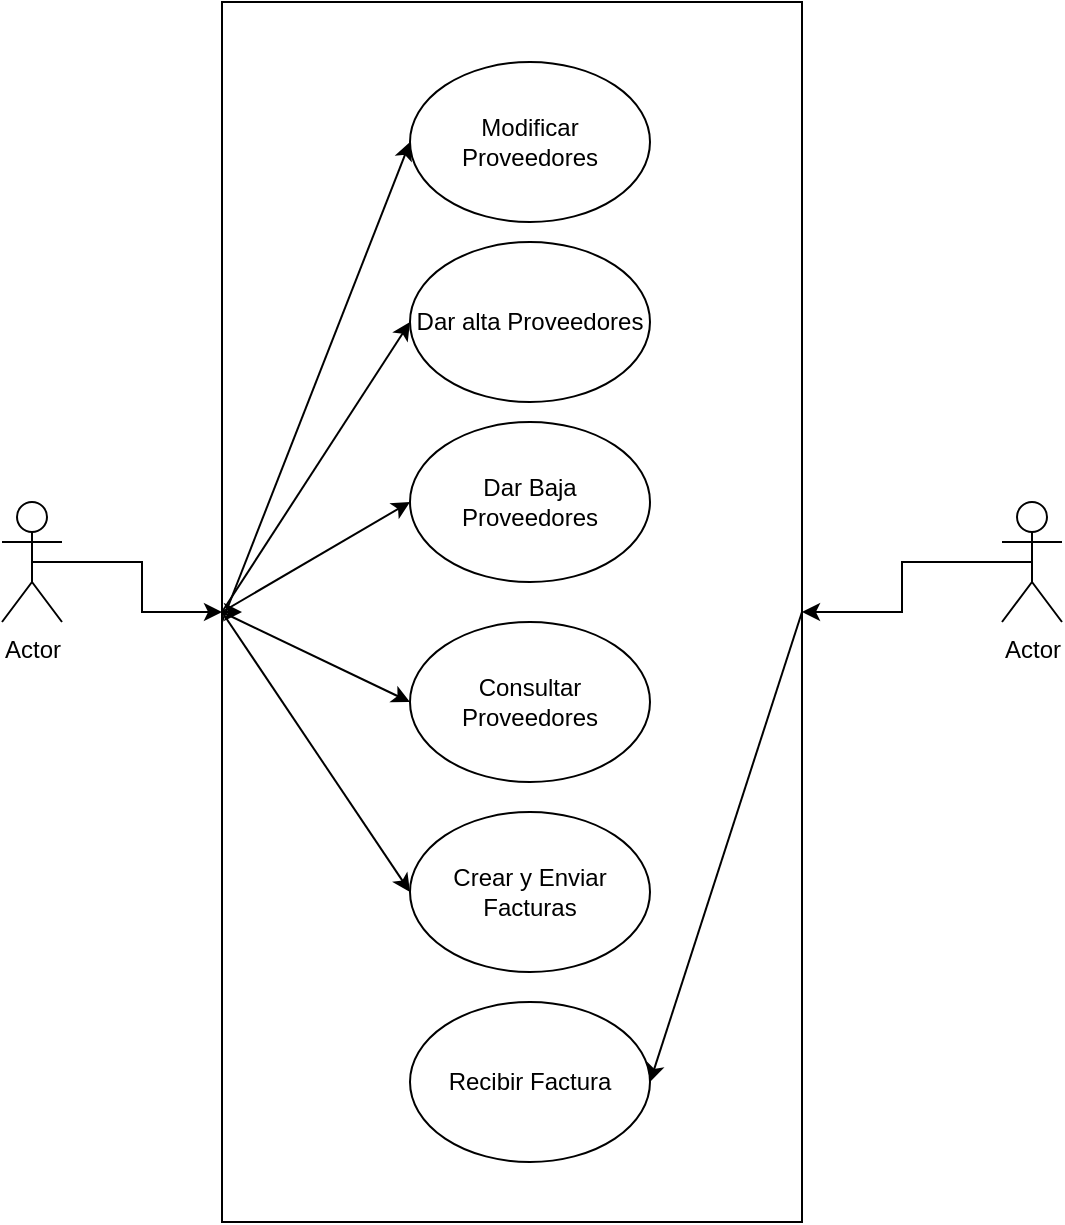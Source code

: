 <mxfile version="12.9.14" type="google"><diagram id="Dq71aOhnqu2eS_KLvls9" name="Page-1"><mxGraphModel dx="1422" dy="713" grid="1" gridSize="10" guides="1" tooltips="1" connect="1" arrows="1" fold="1" page="1" pageScale="1" pageWidth="827" pageHeight="1169" math="0" shadow="0"><root><mxCell id="0"/><mxCell id="1" parent="0"/><mxCell id="-uM-xGQ7O83dfxO5_ZO4-15" style="edgeStyle=orthogonalEdgeStyle;rounded=0;orthogonalLoop=1;jettySize=auto;html=1;exitX=0.5;exitY=0.5;exitDx=0;exitDy=0;exitPerimeter=0;" parent="1" source="-uM-xGQ7O83dfxO5_ZO4-1" target="-uM-xGQ7O83dfxO5_ZO4-8" edge="1"><mxGeometry relative="1" as="geometry"/></mxCell><mxCell id="-uM-xGQ7O83dfxO5_ZO4-1" value="Actor" style="shape=umlActor;verticalLabelPosition=bottom;labelBackgroundColor=#ffffff;verticalAlign=top;html=1;outlineConnect=0;labelBorderColor=none;" parent="1" vertex="1"><mxGeometry x="150" y="350" width="30" height="60" as="geometry"/></mxCell><mxCell id="-uM-xGQ7O83dfxO5_ZO4-21" style="edgeStyle=orthogonalEdgeStyle;rounded=0;orthogonalLoop=1;jettySize=auto;html=1;exitX=0.5;exitY=0.5;exitDx=0;exitDy=0;exitPerimeter=0;" parent="1" source="-uM-xGQ7O83dfxO5_ZO4-2" target="-uM-xGQ7O83dfxO5_ZO4-8" edge="1"><mxGeometry relative="1" as="geometry"/></mxCell><mxCell id="-uM-xGQ7O83dfxO5_ZO4-2" value="Actor" style="shape=umlActor;verticalLabelPosition=bottom;labelBackgroundColor=#ffffff;verticalAlign=top;html=1;outlineConnect=0;" parent="1" vertex="1"><mxGeometry x="650" y="350" width="30" height="60" as="geometry"/></mxCell><mxCell id="LG_7pIV9a2or2_rcOFQ8-9" style="edgeStyle=orthogonalEdgeStyle;rounded=0;orthogonalLoop=1;jettySize=auto;html=1;exitX=0;exitY=0.5;exitDx=0;exitDy=0;" parent="1" source="-uM-xGQ7O83dfxO5_ZO4-8" edge="1"><mxGeometry relative="1" as="geometry"><mxPoint x="270" y="405" as="targetPoint"/></mxGeometry></mxCell><mxCell id="-uM-xGQ7O83dfxO5_ZO4-8" value="" style="rounded=0;whiteSpace=wrap;html=1;fillColor=none;" parent="1" vertex="1"><mxGeometry x="260" y="100" width="290" height="610" as="geometry"/></mxCell><mxCell id="-uM-xGQ7O83dfxO5_ZO4-9" value="Dar Baja Proveedores" style="ellipse;whiteSpace=wrap;html=1;fillColor=none;" parent="1" vertex="1"><mxGeometry x="354" y="310" width="120" height="80" as="geometry"/></mxCell><mxCell id="-uM-xGQ7O83dfxO5_ZO4-10" value="Consultar Proveedores" style="ellipse;whiteSpace=wrap;html=1;fillColor=none;" parent="1" vertex="1"><mxGeometry x="354" y="410" width="120" height="80" as="geometry"/></mxCell><mxCell id="-uM-xGQ7O83dfxO5_ZO4-11" value="Crear y Enviar Facturas" style="ellipse;whiteSpace=wrap;html=1;fillColor=none;" parent="1" vertex="1"><mxGeometry x="354" y="505" width="120" height="80" as="geometry"/></mxCell><mxCell id="-uM-xGQ7O83dfxO5_ZO4-12" value="Recibir Factura" style="ellipse;whiteSpace=wrap;html=1;fillColor=none;" parent="1" vertex="1"><mxGeometry x="354" y="600" width="120" height="80" as="geometry"/></mxCell><mxCell id="-uM-xGQ7O83dfxO5_ZO4-13" value="Modificar Proveedores" style="ellipse;html=1;whiteSpace=wrap;" parent="1" vertex="1"><mxGeometry x="354" y="130" width="120" height="80" as="geometry"/></mxCell><mxCell id="-uM-xGQ7O83dfxO5_ZO4-14" value="Dar alta Proveedores" style="ellipse;whiteSpace=wrap;html=1;fillColor=none;" parent="1" vertex="1"><mxGeometry x="354" y="220" width="120" height="80" as="geometry"/></mxCell><mxCell id="-uM-xGQ7O83dfxO5_ZO4-34" value="" style="endArrow=classic;html=1;exitX=0;exitY=0.5;exitDx=0;exitDy=0;" parent="1" source="-uM-xGQ7O83dfxO5_ZO4-12" edge="1"><mxGeometry width="50" height="50" relative="1" as="geometry"><mxPoint x="140" y="590" as="sourcePoint"/><mxPoint x="354" y="640" as="targetPoint"/><Array as="points"><mxPoint x="354" y="640"/></Array></mxGeometry></mxCell><mxCell id="LG_7pIV9a2or2_rcOFQ8-17" value="" style="endArrow=classic;html=1;exitX=0;exitY=0.5;exitDx=0;exitDy=0;entryX=0;entryY=0.5;entryDx=0;entryDy=0;" parent="1" source="-uM-xGQ7O83dfxO5_ZO4-8" target="-uM-xGQ7O83dfxO5_ZO4-10" edge="1"><mxGeometry width="50" height="50" relative="1" as="geometry"><mxPoint x="390" y="420" as="sourcePoint"/><mxPoint x="440" y="370" as="targetPoint"/></mxGeometry></mxCell><mxCell id="LG_7pIV9a2or2_rcOFQ8-25" value="" style="endArrow=classic;html=1;entryX=0;entryY=0.5;entryDx=0;entryDy=0;exitX=0;exitY=0.5;exitDx=0;exitDy=0;" parent="1" source="-uM-xGQ7O83dfxO5_ZO4-8" target="-uM-xGQ7O83dfxO5_ZO4-11" edge="1"><mxGeometry width="50" height="50" relative="1" as="geometry"><mxPoint x="200" y="540" as="sourcePoint"/><mxPoint x="250" y="490" as="targetPoint"/></mxGeometry></mxCell><mxCell id="LG_7pIV9a2or2_rcOFQ8-27" value="" style="endArrow=classic;html=1;exitX=0;exitY=0.5;exitDx=0;exitDy=0;entryX=0;entryY=0.5;entryDx=0;entryDy=0;" parent="1" source="-uM-xGQ7O83dfxO5_ZO4-8" target="-uM-xGQ7O83dfxO5_ZO4-9" edge="1"><mxGeometry width="50" height="50" relative="1" as="geometry"><mxPoint x="290" y="510" as="sourcePoint"/><mxPoint x="340" y="460" as="targetPoint"/></mxGeometry></mxCell><mxCell id="LG_7pIV9a2or2_rcOFQ8-28" value="" style="endArrow=classic;html=1;exitX=0;exitY=0.5;exitDx=0;exitDy=0;entryX=0;entryY=0.5;entryDx=0;entryDy=0;" parent="1" source="-uM-xGQ7O83dfxO5_ZO4-8" target="-uM-xGQ7O83dfxO5_ZO4-14" edge="1"><mxGeometry width="50" height="50" relative="1" as="geometry"><mxPoint x="290" y="340" as="sourcePoint"/><mxPoint x="340" y="290" as="targetPoint"/></mxGeometry></mxCell><mxCell id="LG_7pIV9a2or2_rcOFQ8-29" value="" style="endArrow=classic;html=1;entryX=0;entryY=0.5;entryDx=0;entryDy=0;" parent="1" target="-uM-xGQ7O83dfxO5_ZO4-13" edge="1"><mxGeometry width="50" height="50" relative="1" as="geometry"><mxPoint x="260" y="410" as="sourcePoint"/><mxPoint x="340" y="280" as="targetPoint"/></mxGeometry></mxCell><mxCell id="LG_7pIV9a2or2_rcOFQ8-30" value="" style="endArrow=classic;html=1;entryX=1;entryY=0.5;entryDx=0;entryDy=0;exitX=1;exitY=0.5;exitDx=0;exitDy=0;" parent="1" source="-uM-xGQ7O83dfxO5_ZO4-8" target="-uM-xGQ7O83dfxO5_ZO4-12" edge="1"><mxGeometry width="50" height="50" relative="1" as="geometry"><mxPoint x="510" y="570" as="sourcePoint"/><mxPoint x="560" y="520" as="targetPoint"/></mxGeometry></mxCell></root></mxGraphModel></diagram></mxfile>